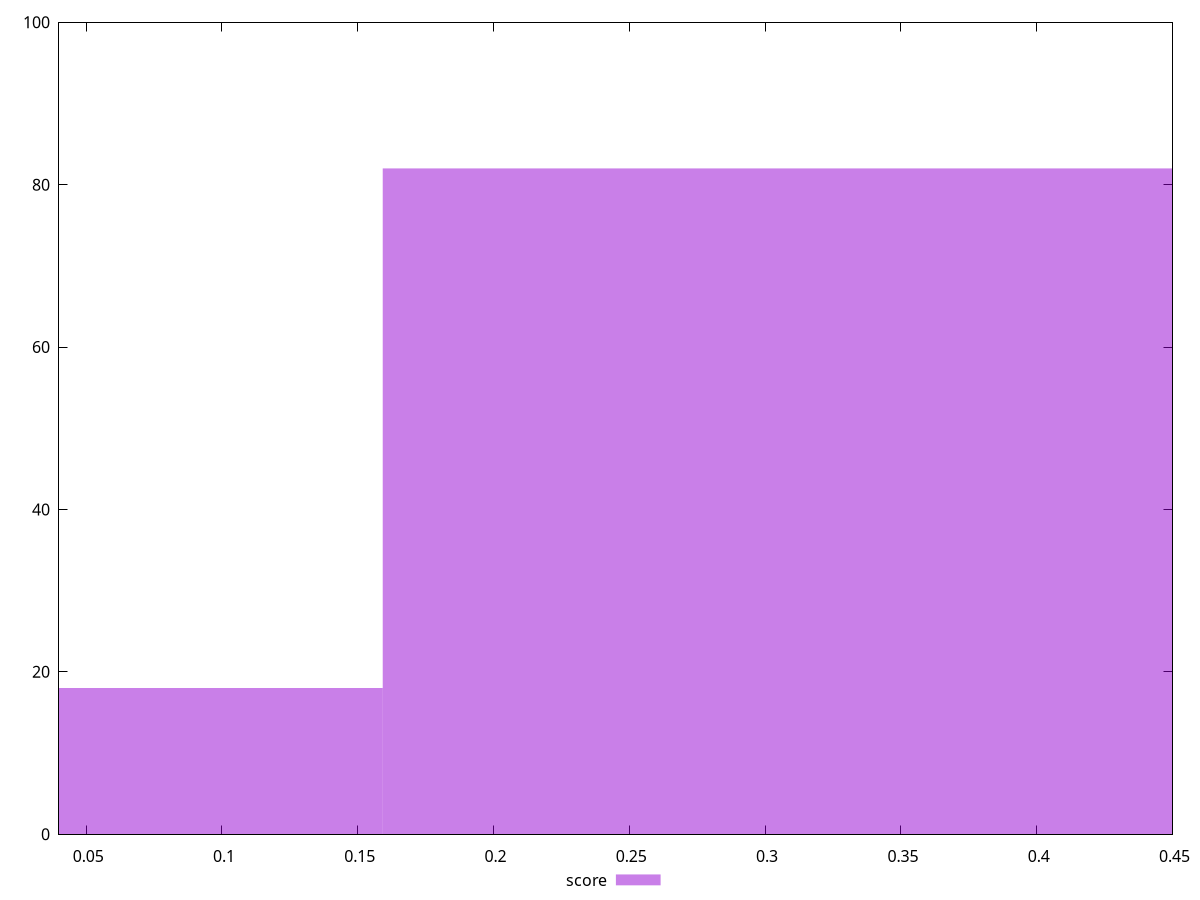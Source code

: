 reset

$score <<EOF
0.3184012897566952 82
0 18
EOF

set key outside below
set boxwidth 0.3184012897566952
set xrange [0.04:0.45]
set yrange [0:100]
set trange [0:100]
set style fill transparent solid 0.5 noborder
set terminal svg size 640, 490 enhanced background rgb 'white'
set output "report/report_00029_2021-02-24T13-36-40.390Z/first-cpu-idle/samples/astro/score/histogram.svg"

plot $score title "score" with boxes

reset
